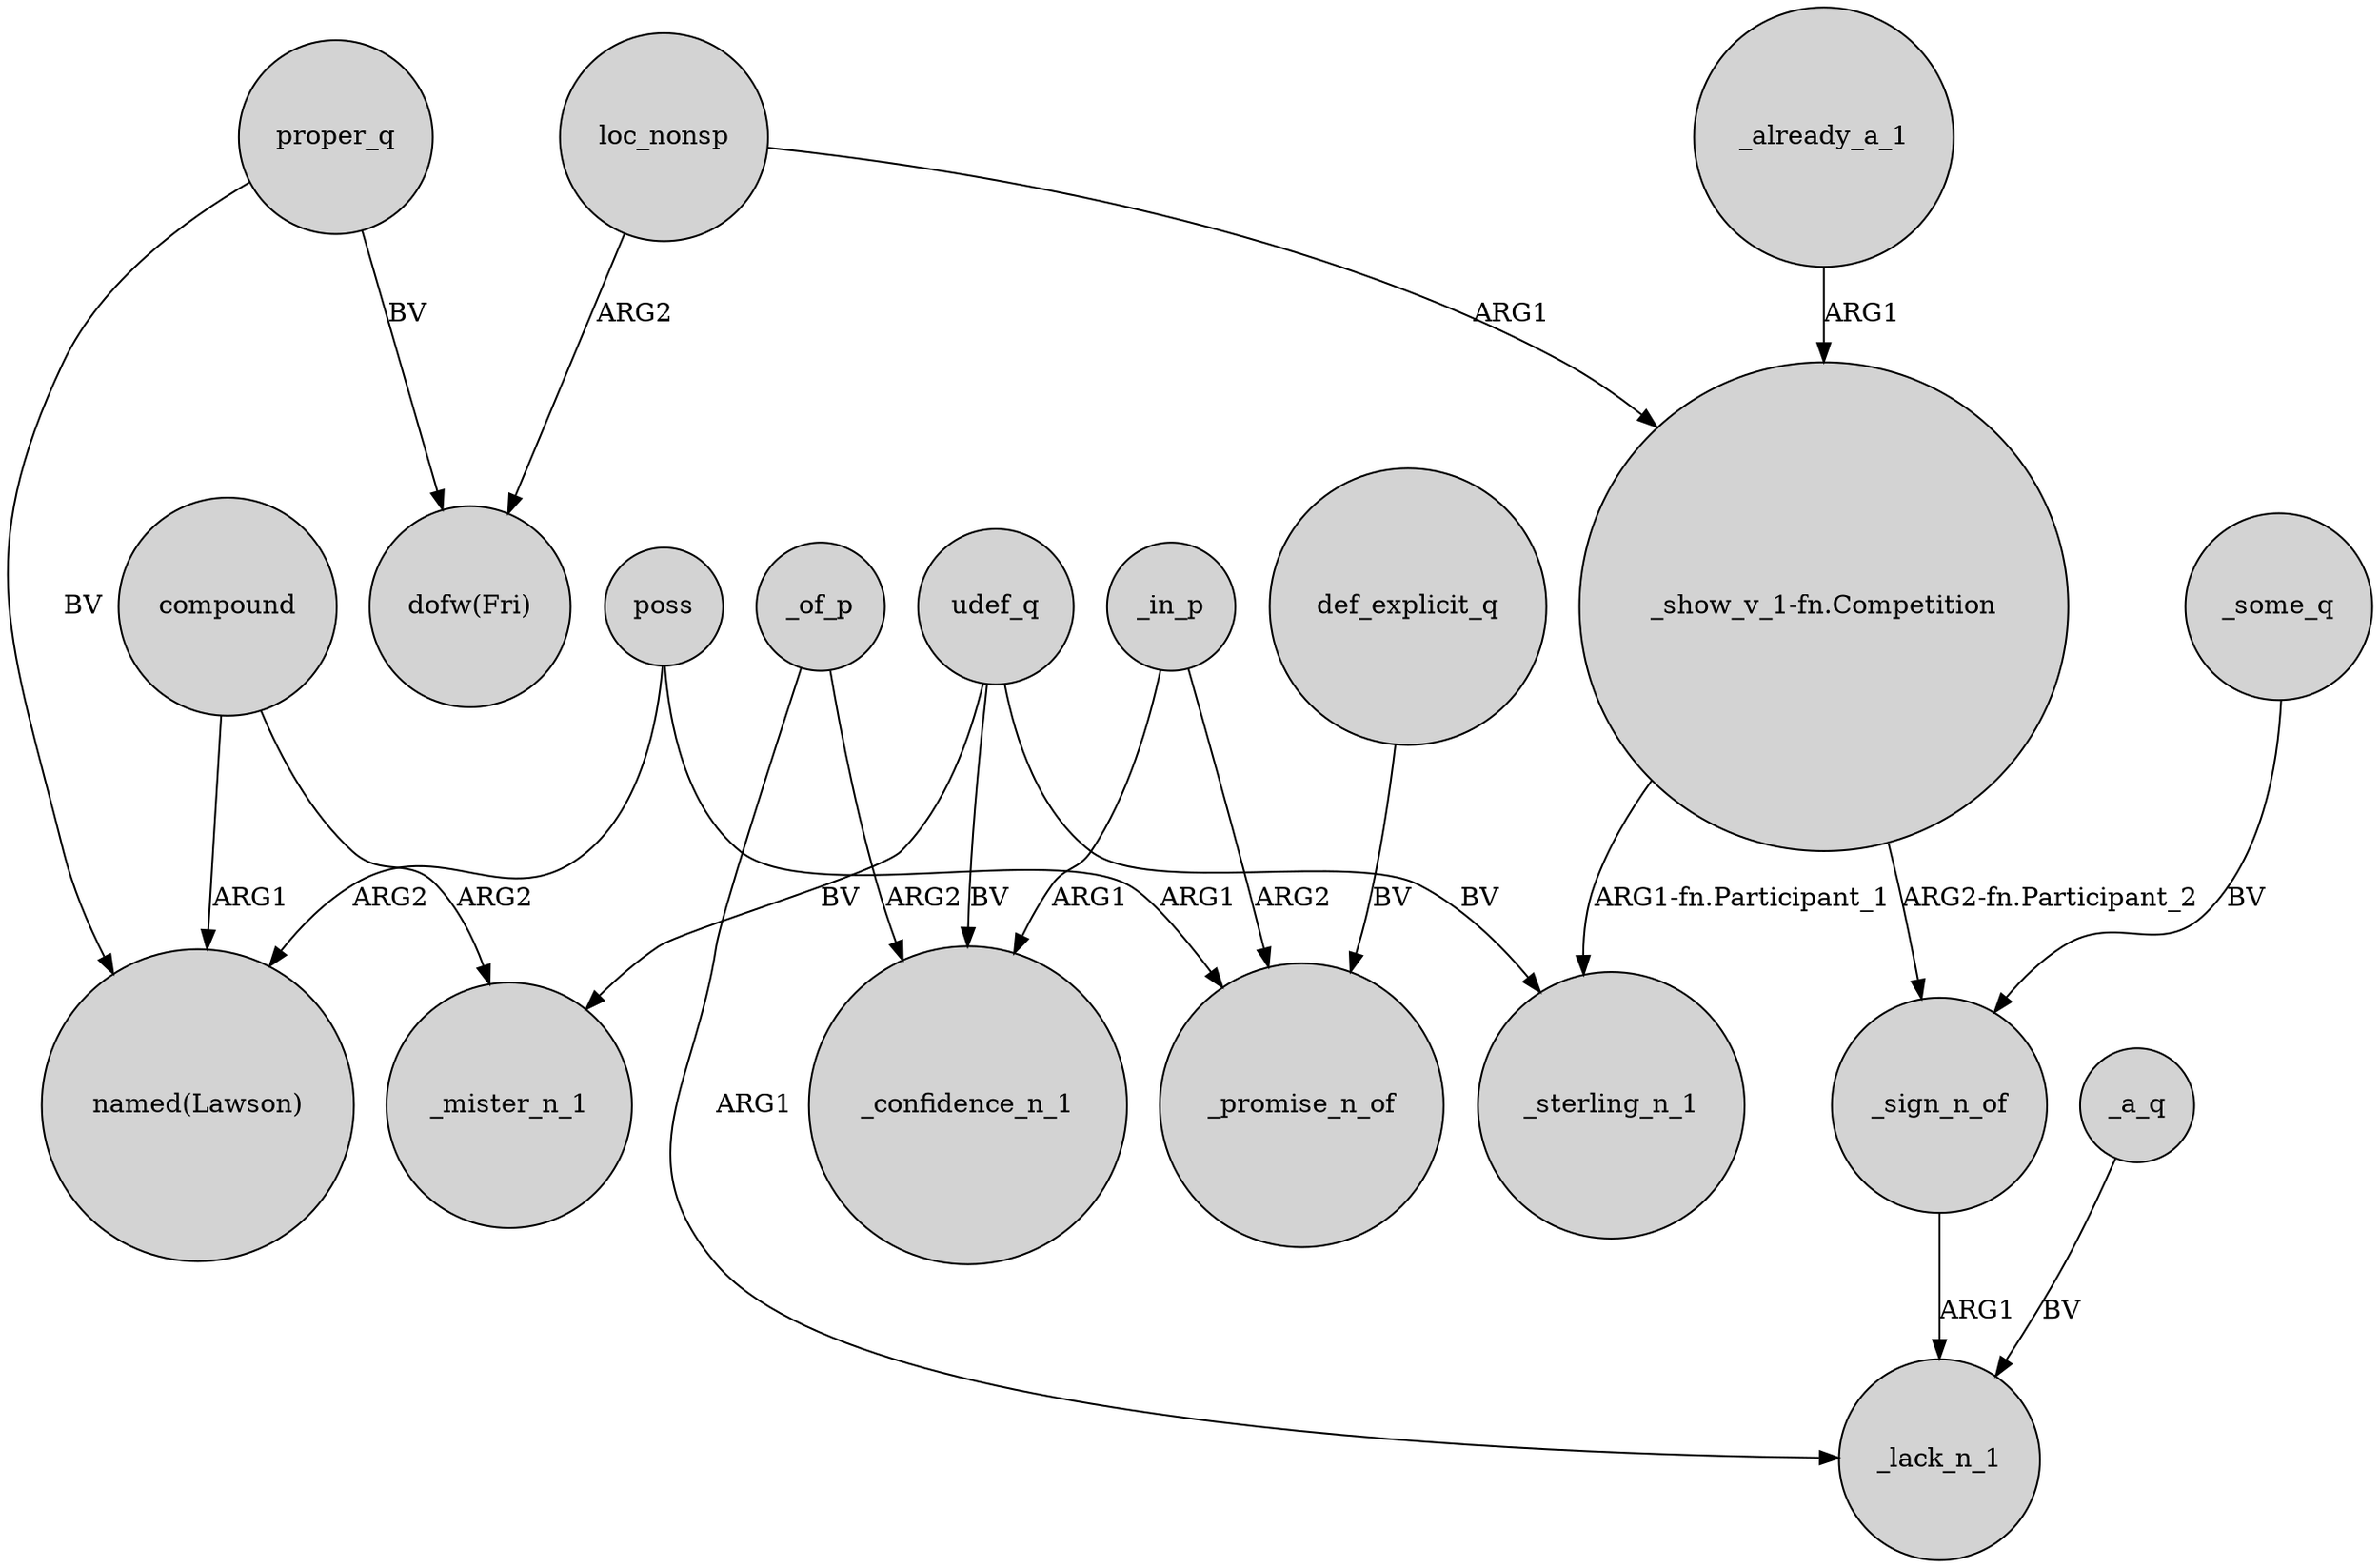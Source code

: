 digraph {
	node [shape=circle style=filled]
	compound -> "named(Lawson)" [label=ARG1]
	compound -> _mister_n_1 [label=ARG2]
	proper_q -> "dofw(Fri)" [label=BV]
	_in_p -> _promise_n_of [label=ARG2]
	_of_p -> _confidence_n_1 [label=ARG2]
	loc_nonsp -> "dofw(Fri)" [label=ARG2]
	_sign_n_of -> _lack_n_1 [label=ARG1]
	"_show_v_1-fn.Competition" -> _sterling_n_1 [label="ARG1-fn.Participant_1"]
	_a_q -> _lack_n_1 [label=BV]
	proper_q -> "named(Lawson)" [label=BV]
	_of_p -> _lack_n_1 [label=ARG1]
	udef_q -> _mister_n_1 [label=BV]
	"_show_v_1-fn.Competition" -> _sign_n_of [label="ARG2-fn.Participant_2"]
	poss -> _promise_n_of [label=ARG1]
	poss -> "named(Lawson)" [label=ARG2]
	_some_q -> _sign_n_of [label=BV]
	udef_q -> _sterling_n_1 [label=BV]
	def_explicit_q -> _promise_n_of [label=BV]
	_in_p -> _confidence_n_1 [label=ARG1]
	_already_a_1 -> "_show_v_1-fn.Competition" [label=ARG1]
	loc_nonsp -> "_show_v_1-fn.Competition" [label=ARG1]
	udef_q -> _confidence_n_1 [label=BV]
}
